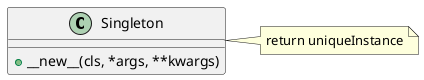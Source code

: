 @startuml singleton
class Singleton {
    + __new__(cls, *args, **kwargs)
}

note right of Singleton : return uniqueInstance

@enduml